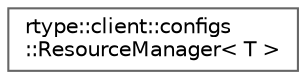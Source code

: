 digraph "Graphical Class Hierarchy"
{
 // LATEX_PDF_SIZE
  bgcolor="transparent";
  edge [fontname=Helvetica,fontsize=10,labelfontname=Helvetica,labelfontsize=10];
  node [fontname=Helvetica,fontsize=10,shape=box,height=0.2,width=0.4];
  rankdir="LR";
  Node0 [id="Node000000",label="rtype::client::configs\l::ResourceManager\< T \>",height=0.2,width=0.4,color="grey40", fillcolor="white", style="filled",URL="$classrtype_1_1client_1_1configs_1_1ResourceManager.html",tooltip=" "];
}
